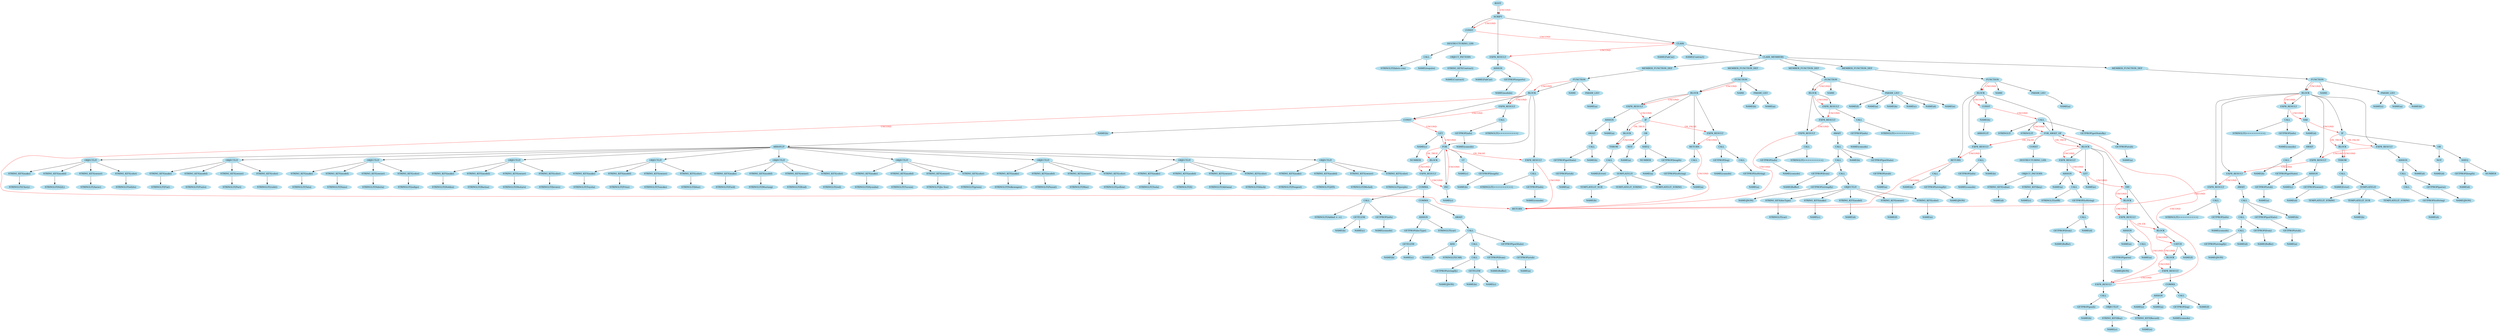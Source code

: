 digraph AST {
  node [color=lightblue2, style=filled];
  node0 [label="ROOT"];
  node1 [label="SCRIPT"];
  node0 -> node1 [weight=1];
  node2 [label="CONST"];
  node1 -> node2 [weight=1];
  node3 [label="DESTRUCTURING_LHS"];
  node2 -> node3 [weight=1];
  node4 [label="OBJECT_PATTERN"];
  node3 -> node4 [weight=1];
  node5 [label="STRING_KEY(Contract)"];
  node4 -> node5 [weight=1];
  node6 [label="NAME(Contract)"];
  node5 -> node6 [weight=1];
  node7 [label="CALL"];
  node3 -> node7 [weight=1];
  node8 [label="NAME(require)"];
  node7 -> node8 [weight=1];
  node9 [label="STRINGLIT(fabric-con)"];
  node7 -> node9 [weight=1];
  node10 [label="CLASS"];
  node2 -> node10 [label="UNCOND", fontcolor="red", weight=0.01, color="red"];
  node1 -> node10 [weight=1];
  node11 [label="NAME(FabCar)"];
  node10 -> node11 [weight=1];
  node12 [label="NAME(Contract)"];
  node10 -> node12 [weight=1];
  node13 [label="CLASS_MEMBERS"];
  node10 -> node13 [weight=1];
  node14 [label="MEMBER_FUNCTION_DEF"];
  node13 -> node14 [weight=1];
  node15 [label="FUNCTION"];
  node14 -> node15 [weight=1];
  node16 [label="NAME"];
  node15 -> node16 [weight=1];
  node17 [label="PARAM_LIST"];
  node15 -> node17 [weight=1];
  node18 [label="NAME(a)"];
  node17 -> node18 [weight=1];
  node19 [label="BLOCK"];
  node15 -> node19 [weight=1];
  node20 [label="EXPR_RESULT"];
  node19 -> node20 [weight=1];
  node21 [label="CALL"];
  node20 -> node21 [weight=1];
  node22 [label="GETPROP(info)"];
  node21 -> node22 [weight=1];
  node23 [label="NAME(console)"];
  node22 -> node23 [weight=1];
  node24 [label="STRINGLIT(==========)"];
  node21 -> node24 [weight=1];
  node25 [label="CONST"];
  node20 -> node25 [label="UNCOND", fontcolor="red", weight=0.01, color="red"];
  node19 -> node25 [weight=1];
  node26 [label="NAME(b)"];
  node25 -> node26 [weight=1];
  node27 [label="ARRAYLIT"];
  node26 -> node27 [weight=1];
  node28 [label="OBJECTLIT"];
  node27 -> node28 [weight=1];
  node29 [label="STRING_KEY(color)"];
  node28 -> node29 [weight=1];
  node30 [label="STRINGLIT(blue)"];
  node29 -> node30 [weight=1];
  node31 [label="STRING_KEY(make)"];
  node28 -> node31 [weight=1];
  node32 [label="STRINGLIT(Toyota)"];
  node31 -> node32 [weight=1];
  node33 [label="STRING_KEY(model)"];
  node28 -> node33 [weight=1];
  node34 [label="STRINGLIT(Prius)"];
  node33 -> node34 [weight=1];
  node35 [label="STRING_KEY(owner)"];
  node28 -> node35 [weight=1];
  node36 [label="STRINGLIT(Tomoko)"];
  node35 -> node36 [weight=1];
  node37 [label="OBJECTLIT"];
  node27 -> node37 [weight=1];
  node38 [label="STRING_KEY(color)"];
  node37 -> node38 [weight=1];
  node39 [label="STRINGLIT(red)"];
  node38 -> node39 [weight=1];
  node40 [label="STRING_KEY(make)"];
  node37 -> node40 [weight=1];
  node41 [label="STRINGLIT(Ford)"];
  node40 -> node41 [weight=1];
  node42 [label="STRING_KEY(model)"];
  node37 -> node42 [weight=1];
  node43 [label="STRINGLIT(Mustang)"];
  node42 -> node43 [weight=1];
  node44 [label="STRING_KEY(owner)"];
  node37 -> node44 [weight=1];
  node45 [label="STRINGLIT(Brad)"];
  node44 -> node45 [weight=1];
  node46 [label="OBJECTLIT"];
  node27 -> node46 [weight=1];
  node47 [label="STRING_KEY(color)"];
  node46 -> node47 [weight=1];
  node48 [label="STRINGLIT(green)"];
  node47 -> node48 [weight=1];
  node49 [label="STRING_KEY(make)"];
  node46 -> node49 [weight=1];
  node50 [label="STRINGLIT(Hyundai)"];
  node49 -> node50 [weight=1];
  node51 [label="STRING_KEY(model)"];
  node46 -> node51 [weight=1];
  node52 [label="STRINGLIT(Tucson)"];
  node51 -> node52 [weight=1];
  node53 [label="STRING_KEY(owner)"];
  node46 -> node53 [weight=1];
  node54 [label="STRINGLIT(Jin Soo)"];
  node53 -> node54 [weight=1];
  node55 [label="OBJECTLIT"];
  node27 -> node55 [weight=1];
  node56 [label="STRING_KEY(color)"];
  node55 -> node56 [weight=1];
  node57 [label="STRINGLIT(yellow)"];
  node56 -> node57 [weight=1];
  node58 [label="STRING_KEY(make)"];
  node55 -> node58 [weight=1];
  node59 [label="STRINGLIT(Volkswagen)"];
  node58 -> node59 [weight=1];
  node60 [label="STRING_KEY(model)"];
  node55 -> node60 [weight=1];
  node61 [label="STRINGLIT(Passat)"];
  node60 -> node61 [weight=1];
  node62 [label="STRING_KEY(owner)"];
  node55 -> node62 [weight=1];
  node63 [label="STRINGLIT(Max)"];
  node62 -> node63 [weight=1];
  node64 [label="OBJECTLIT"];
  node27 -> node64 [weight=1];
  node65 [label="STRING_KEY(color)"];
  node64 -> node65 [weight=1];
  node66 [label="STRINGLIT(black)"];
  node65 -> node66 [weight=1];
  node67 [label="STRING_KEY(make)"];
  node64 -> node67 [weight=1];
  node68 [label="STRINGLIT(Tesla)"];
  node67 -> node68 [weight=1];
  node69 [label="STRING_KEY(model)"];
  node64 -> node69 [weight=1];
  node70 [label="STRINGLIT(S)"];
  node69 -> node70 [weight=1];
  node71 [label="STRING_KEY(owner)"];
  node64 -> node71 [weight=1];
  node72 [label="STRINGLIT(Adriana)"];
  node71 -> node72 [weight=1];
  node73 [label="OBJECTLIT"];
  node27 -> node73 [weight=1];
  node74 [label="STRING_KEY(color)"];
  node73 -> node74 [weight=1];
  node75 [label="STRINGLIT(purple)"];
  node74 -> node75 [weight=1];
  node76 [label="STRING_KEY(make)"];
  node73 -> node76 [weight=1];
  node77 [label="STRINGLIT(Peugeot)"];
  node76 -> node77 [weight=1];
  node78 [label="STRING_KEY(model)"];
  node73 -> node78 [weight=1];
  node79 [label="STRINGLIT(205)"];
  node78 -> node79 [weight=1];
  node80 [label="STRING_KEY(owner)"];
  node73 -> node80 [weight=1];
  node81 [label="STRINGLIT(Michel)"];
  node80 -> node81 [weight=1];
  node82 [label="OBJECTLIT"];
  node27 -> node82 [weight=1];
  node83 [label="STRING_KEY(color)"];
  node82 -> node83 [weight=1];
  node84 [label="STRINGLIT(white)"];
  node83 -> node84 [weight=1];
  node85 [label="STRING_KEY(make)"];
  node82 -> node85 [weight=1];
  node86 [label="STRINGLIT(Chery)"];
  node85 -> node86 [weight=1];
  node87 [label="STRING_KEY(model)"];
  node82 -> node87 [weight=1];
  node88 [label="STRINGLIT(S22L)"];
  node87 -> node88 [weight=1];
  node89 [label="STRING_KEY(owner)"];
  node82 -> node89 [weight=1];
  node90 [label="STRINGLIT(Aarav)"];
  node89 -> node90 [weight=1];
  node91 [label="OBJECTLIT"];
  node27 -> node91 [weight=1];
  node92 [label="STRING_KEY(color)"];
  node91 -> node92 [weight=1];
  node93 [label="STRINGLIT(violet)"];
  node92 -> node93 [weight=1];
  node94 [label="STRING_KEY(make)"];
  node91 -> node94 [weight=1];
  node95 [label="STRINGLIT(Fiat)"];
  node94 -> node95 [weight=1];
  node96 [label="STRING_KEY(model)"];
  node91 -> node96 [weight=1];
  node97 [label="STRINGLIT(Punto)"];
  node96 -> node97 [weight=1];
  node98 [label="STRING_KEY(owner)"];
  node91 -> node98 [weight=1];
  node99 [label="STRINGLIT(Pari)"];
  node98 -> node99 [weight=1];
  node100 [label="OBJECTLIT"];
  node27 -> node100 [weight=1];
  node101 [label="STRING_KEY(color)"];
  node100 -> node101 [weight=1];
  node102 [label="STRINGLIT(indigo)"];
  node101 -> node102 [weight=1];
  node103 [label="STRING_KEY(make)"];
  node100 -> node103 [weight=1];
  node104 [label="STRINGLIT(Tata)"];
  node103 -> node104 [weight=1];
  node105 [label="STRING_KEY(model)"];
  node100 -> node105 [weight=1];
  node106 [label="STRINGLIT(Nano)"];
  node105 -> node106 [weight=1];
  node107 [label="STRING_KEY(owner)"];
  node100 -> node107 [weight=1];
  node108 [label="STRINGLIT(Valeria)"];
  node107 -> node108 [weight=1];
  node109 [label="OBJECTLIT"];
  node27 -> node109 [weight=1];
  node110 [label="STRING_KEY(color)"];
  node109 -> node110 [weight=1];
  node111 [label="STRINGLIT(brown)"];
  node110 -> node111 [weight=1];
  node112 [label="STRING_KEY(make)"];
  node109 -> node112 [weight=1];
  node113 [label="STRINGLIT(Holden)"];
  node112 -> node113 [weight=1];
  node114 [label="STRING_KEY(model)"];
  node109 -> node114 [weight=1];
  node115 [label="STRINGLIT(Barina)"];
  node114 -> node115 [weight=1];
  node116 [label="STRING_KEY(owner)"];
  node109 -> node116 [weight=1];
  node117 [label="STRINGLIT(Shotaro)"];
  node116 -> node117 [weight=1];
  node118 [label="LET"];
  node25 -> node118 [label="UNCOND", fontcolor="red", weight=0.01, color="red"];
  node119 [label="FOR"];
  node19 -> node119 [weight=1];
  node119 -> node118 [weight=1];
  node120 [label="NAME(c)"];
  node118 -> node120 [weight=1];
  node121 [label="NUMBER"];
  node120 -> node121 [weight=1];
  node118 -> node119 [label="UNCOND", fontcolor="red", weight=0.01, color="red"];
  node122 [label="LT"];
  node119 -> node122 [weight=1];
  node123 [label="NAME(c)"];
  node122 -> node123 [weight=1];
  node124 [label="GETPROP(length)"];
  node122 -> node124 [weight=1];
  node125 [label="NAME(b)"];
  node124 -> node125 [weight=1];
  node126 [label="INC"];
  node119 -> node126 [weight=1];
  node127 [label="NAME(c)"];
  node126 -> node127 [weight=1];
  node126 -> node119 [label="UNCOND", fontcolor="red", weight=0.01, color="red"];
  node128 [label="BLOCK"];
  node119 -> node128 [weight=1];
  node129 [label="EXPR_RESULT"];
  node128 -> node129 [weight=1];
  node130 [label="COMMA"];
  node129 -> node130 [weight=1];
  node131 [label="COMMA"];
  node130 -> node131 [weight=1];
  node132 [label="ASSIGN"];
  node131 -> node132 [weight=1];
  node133 [label="GETPROP(docType)"];
  node132 -> node133 [weight=1];
  node134 [label="GETELEM"];
  node133 -> node134 [weight=1];
  node135 [label="NAME(b)"];
  node134 -> node135 [weight=1];
  node136 [label="NAME(c)"];
  node134 -> node136 [weight=1];
  node137 [label="STRINGLIT(car)"];
  node132 -> node137 [weight=1];
  node138 [label="AWAIT"];
  node131 -> node138 [weight=1];
  node139 [label="CALL"];
  node138 -> node139 [weight=1];
  node140 [label="GETPROP(putState)"];
  node139 -> node140 [weight=1];
  node141 [label="GETPROP(stub)"];
  node140 -> node141 [weight=1];
  node142 [label="NAME(a)"];
  node141 -> node142 [weight=1];
  node143 [label="ADD"];
  node139 -> node143 [weight=1];
  node144 [label="STRINGLIT(CAR)"];
  node143 -> node144 [weight=1];
  node145 [label="NAME(c)"];
  node143 -> node145 [weight=1];
  node146 [label="CALL"];
  node139 -> node146 [weight=1];
  node147 [label="GETPROP(from)"];
  node146 -> node147 [weight=1];
  node148 [label="NAME(Buffer)"];
  node147 -> node148 [weight=1];
  node149 [label="CALL"];
  node146 -> node149 [weight=1];
  node150 [label="GETPROP(stringify)"];
  node149 -> node150 [weight=1];
  node151 [label="NAME(JSON)"];
  node150 -> node151 [weight=1];
  node152 [label="GETELEM"];
  node149 -> node152 [weight=1];
  node153 [label="NAME(b)"];
  node152 -> node153 [weight=1];
  node154 [label="NAME(c)"];
  node152 -> node154 [weight=1];
  node155 [label="CALL"];
  node130 -> node155 [weight=1];
  node156 [label="GETPROP(info)"];
  node155 -> node156 [weight=1];
  node157 [label="NAME(console)"];
  node156 -> node157 [weight=1];
  node158 [label="STRINGLIT(Added <-->)"];
  node155 -> node158 [weight=1];
  node159 [label="GETELEM"];
  node155 -> node159 [weight=1];
  node160 [label="NAME(b)"];
  node159 -> node160 [weight=1];
  node161 [label="NAME(c)"];
  node159 -> node161 [weight=1];
  node129 -> node126 [label="UNCOND", fontcolor="red", weight=0.01, color="red"];
  node128 -> node129 [label="UNCOND", fontcolor="red", weight=0.01, color="red"];
  node162 [label="EXPR_RESULT"];
  node119 -> node128 [label="ON_TRUE", fontcolor="red", weight=0.01, color="red"];
  node119 -> node162 [label="ON_FALSE", fontcolor="red", weight=0.01, color="red"];
  node19 -> node162 [weight=1];
  node163 [label="CALL"];
  node162 -> node163 [weight=1];
  node164 [label="GETPROP(info)"];
  node163 -> node164 [weight=1];
  node165 [label="NAME(console)"];
  node164 -> node165 [weight=1];
  node166 [label="STRINGLIT(==========)"];
  node163 -> node166 [weight=1];
  node162 -> RETURN [label="UNCOND", fontcolor="red", weight=0.01, color="red"];
  node19 -> node20 [label="UNCOND", fontcolor="red", weight=0.01, color="red"];
  node15 -> node19 [label="UNCOND", fontcolor="red", weight=0.01, color="red"];
  node167 [label="MEMBER_FUNCTION_DEF"];
  node13 -> node167 [weight=1];
  node168 [label="FUNCTION"];
  node167 -> node168 [weight=1];
  node169 [label="NAME"];
  node168 -> node169 [weight=1];
  node170 [label="PARAM_LIST"];
  node168 -> node170 [weight=1];
  node171 [label="NAME(a)"];
  node170 -> node171 [weight=1];
  node172 [label="NAME(b)"];
  node170 -> node172 [weight=1];
  node173 [label="BLOCK"];
  node168 -> node173 [weight=1];
  node174 [label="EXPR_RESULT"];
  node173 -> node174 [weight=1];
  node175 [label="ASSIGN"];
  node174 -> node175 [weight=1];
  node176 [label="NAME(a)"];
  node175 -> node176 [weight=1];
  node177 [label="AWAIT"];
  node175 -> node177 [weight=1];
  node178 [label="CALL"];
  node177 -> node178 [weight=1];
  node179 [label="GETPROP(getState)"];
  node178 -> node179 [weight=1];
  node180 [label="GETPROP(stub)"];
  node179 -> node180 [weight=1];
  node181 [label="NAME(a)"];
  node180 -> node181 [weight=1];
  node182 [label="NAME(b)"];
  node178 -> node182 [weight=1];
  node183 [label="IF"];
  node174 -> node183 [label="UNCOND", fontcolor="red", weight=0.01, color="red"];
  node173 -> node183 [weight=1];
  node184 [label="OR"];
  node183 -> node184 [weight=1];
  node185 [label="NOT"];
  node184 -> node185 [weight=1];
  node186 [label="NAME(a)"];
  node185 -> node186 [weight=1];
  node187 [label="SHEQ"];
  node184 -> node187 [weight=1];
  node188 [label="NUMBER"];
  node187 -> node188 [weight=1];
  node189 [label="GETPROP(length)"];
  node187 -> node189 [weight=1];
  node190 [label="NAME(a)"];
  node189 -> node190 [weight=1];
  node191 [label="BLOCK"];
  node183 -> node191 [weight=1];
  node192 [label="THROW"];
  node191 -> node192 [weight=1];
  node193 [label="CALL"];
  node192 -> node193 [weight=1];
  node194 [label="NAME(Error)"];
  node193 -> node194 [weight=1];
  node195 [label="TEMPLATELIT"];
  node193 -> node195 [weight=1];
  node196 [label="TEMPLATELIT_STRING"];
  node195 -> node196 [weight=1];
  node197 [label="TEMPLATELIT_SUB"];
  node195 -> node197 [weight=1];
  node198 [label="NAME(b)"];
  node197 -> node198 [weight=1];
  node199 [label="TEMPLATELIT_STRING"];
  node195 -> node199 [weight=1];
  node191 -> node192 [label="UNCOND", fontcolor="red", weight=0.01, color="red"];
  node200 [label="EXPR_RESULT"];
  node183 -> node191 [label="ON_TRUE", fontcolor="red", weight=0.01, color="red"];
  node183 -> node200 [label="ON_FALSE", fontcolor="red", weight=0.01, color="red"];
  node173 -> node200 [weight=1];
  node201 [label="CALL"];
  node200 -> node201 [weight=1];
  node202 [label="GETPROP(log)"];
  node201 -> node202 [weight=1];
  node203 [label="NAME(console)"];
  node202 -> node203 [weight=1];
  node204 [label="CALL"];
  node201 -> node204 [weight=1];
  node205 [label="GETPROP(toString)"];
  node204 -> node205 [weight=1];
  node206 [label="NAME(a)"];
  node205 -> node206 [weight=1];
  node207 [label="RETURN"];
  node200 -> node207 [label="UNCOND", fontcolor="red", weight=0.01, color="red"];
  node173 -> node207 [weight=1];
  node208 [label="CALL"];
  node207 -> node208 [weight=1];
  node209 [label="GETPROP(toString)"];
  node208 -> node209 [weight=1];
  node210 [label="NAME(a)"];
  node209 -> node210 [weight=1];
  node207 -> RETURN [label="UNCOND", fontcolor="red", weight=0.01, color="red"];
  node173 -> node174 [label="UNCOND", fontcolor="red", weight=0.01, color="red"];
  node168 -> node173 [label="UNCOND", fontcolor="red", weight=0.01, color="red"];
  node211 [label="MEMBER_FUNCTION_DEF"];
  node13 -> node211 [weight=1];
  node212 [label="FUNCTION"];
  node211 -> node212 [weight=1];
  node213 [label="NAME"];
  node212 -> node213 [weight=1];
  node214 [label="PARAM_LIST"];
  node212 -> node214 [weight=1];
  node215 [label="NAME(a)"];
  node214 -> node215 [weight=1];
  node216 [label="NAME(b)"];
  node214 -> node216 [weight=1];
  node217 [label="NAME(c)"];
  node214 -> node217 [weight=1];
  node218 [label="NAME(d)"];
  node214 -> node218 [weight=1];
  node219 [label="NAME(e)"];
  node214 -> node219 [weight=1];
  node220 [label="NAME(f)"];
  node214 -> node220 [weight=1];
  node221 [label="BLOCK"];
  node212 -> node221 [weight=1];
  node222 [label="EXPR_RESULT"];
  node221 -> node222 [weight=1];
  node223 [label="CALL"];
  node222 -> node223 [weight=1];
  node224 [label="GETPROP(info)"];
  node223 -> node224 [weight=1];
  node225 [label="NAME(console)"];
  node224 -> node225 [weight=1];
  node226 [label="STRINGLIT(==========)"];
  node223 -> node226 [weight=1];
  node227 [label="EXPR_RESULT"];
  node222 -> node227 [label="UNCOND", fontcolor="red", weight=0.01, color="red"];
  node221 -> node227 [weight=1];
  node228 [label="AWAIT"];
  node227 -> node228 [weight=1];
  node229 [label="CALL"];
  node228 -> node229 [weight=1];
  node230 [label="GETPROP(putState)"];
  node229 -> node230 [weight=1];
  node231 [label="GETPROP(stub)"];
  node230 -> node231 [weight=1];
  node232 [label="NAME(a)"];
  node231 -> node232 [weight=1];
  node233 [label="NAME(b)"];
  node229 -> node233 [weight=1];
  node234 [label="CALL"];
  node229 -> node234 [weight=1];
  node235 [label="GETPROP(from)"];
  node234 -> node235 [weight=1];
  node236 [label="NAME(Buffer)"];
  node235 -> node236 [weight=1];
  node237 [label="CALL"];
  node234 -> node237 [weight=1];
  node238 [label="GETPROP(stringify)"];
  node237 -> node238 [weight=1];
  node239 [label="NAME(JSON)"];
  node238 -> node239 [weight=1];
  node240 [label="OBJECTLIT"];
  node237 -> node240 [weight=1];
  node241 [label="STRING_KEY(color)"];
  node240 -> node241 [weight=1];
  node242 [label="NAME(e)"];
  node241 -> node242 [weight=1];
  node243 [label="STRING_KEY(docType)"];
  node240 -> node243 [weight=1];
  node244 [label="STRINGLIT(car)"];
  node243 -> node244 [weight=1];
  node245 [label="STRING_KEY(make)"];
  node240 -> node245 [weight=1];
  node246 [label="NAME(c)"];
  node245 -> node246 [weight=1];
  node247 [label="STRING_KEY(model)"];
  node240 -> node247 [weight=1];
  node248 [label="NAME(d)"];
  node247 -> node248 [weight=1];
  node249 [label="STRING_KEY(owner)"];
  node240 -> node249 [weight=1];
  node250 [label="NAME(f)"];
  node249 -> node250 [weight=1];
  node251 [label="EXPR_RESULT"];
  node227 -> node251 [label="UNCOND", fontcolor="red", weight=0.01, color="red"];
  node221 -> node251 [weight=1];
  node252 [label="CALL"];
  node251 -> node252 [weight=1];
  node253 [label="GETPROP(info)"];
  node252 -> node253 [weight=1];
  node254 [label="NAME(console)"];
  node253 -> node254 [weight=1];
  node255 [label="STRINGLIT(==========)"];
  node252 -> node255 [weight=1];
  node251 -> RETURN [label="UNCOND", fontcolor="red", weight=0.01, color="red"];
  node221 -> node222 [label="UNCOND", fontcolor="red", weight=0.01, color="red"];
  node212 -> node221 [label="UNCOND", fontcolor="red", weight=0.01, color="red"];
  node256 [label="MEMBER_FUNCTION_DEF"];
  node13 -> node256 [weight=1];
  node257 [label="FUNCTION"];
  node256 -> node257 [weight=1];
  node258 [label="NAME"];
  node257 -> node258 [weight=1];
  node259 [label="PARAM_LIST"];
  node257 -> node259 [weight=1];
  node260 [label="NAME(a)"];
  node259 -> node260 [weight=1];
  node261 [label="BLOCK"];
  node257 -> node261 [weight=1];
  node262 [label="CONST"];
  node261 -> node262 [weight=1];
  node263 [label="NAME(b)"];
  node262 -> node263 [weight=1];
  node264 [label="ARRAYLIT"];
  node263 -> node264 [weight=1];
  node265 [label="CALL"];
  node262 -> node265 [label="UNCOND", fontcolor="red", weight=0.01, color="red"];
  node266 [label="FOR_AWAIT_OF"];
  node261 -> node266 [weight=1];
  node267 [label="CONST"];
  node266 -> node267 [weight=1];
  node268 [label="DESTRUCTURING_LHS"];
  node267 -> node268 [weight=1];
  node269 [label="OBJECT_PATTERN"];
  node268 -> node269 [weight=1];
  node270 [label="STRING_KEY(key)"];
  node269 -> node270 [weight=1];
  node271 [label="NAME(c)"];
  node270 -> node271 [weight=1];
  node272 [label="STRING_KEY(value)"];
  node269 -> node272 [weight=1];
  node273 [label="NAME(d)"];
  node272 -> node273 [weight=1];
  node266 -> node265 [weight=1];
  node274 [label="GETPROP(getStateBy)"];
  node265 -> node274 [weight=1];
  node275 [label="GETPROP(stub)"];
  node274 -> node275 [weight=1];
  node276 [label="NAME(a)"];
  node275 -> node276 [weight=1];
  node277 [label="STRINGLIT"];
  node265 -> node277 [weight=1];
  node278 [label="STRINGLIT"];
  node265 -> node278 [weight=1];
  node265 -> node266 [label="UNCOND", fontcolor="red", weight=0.01, color="red"];
  node279 [label="BLOCK"];
  node266 -> node279 [weight=1];
  node280 [label="EXPR_RESULT"];
  node279 -> node280 [weight=1];
  node281 [label="ASSIGN"];
  node280 -> node281 [weight=1];
  node282 [label="NAME(a)"];
  node281 -> node282 [weight=1];
  node283 [label="CALL"];
  node281 -> node283 [weight=1];
  node284 [label="GETPROP(toString)"];
  node283 -> node284 [weight=1];
  node285 [label="CALL"];
  node284 -> node285 [weight=1];
  node286 [label="GETPROP(from)"];
  node285 -> node286 [weight=1];
  node287 [label="NAME(Buffer)"];
  node286 -> node287 [weight=1];
  node288 [label="NAME(d)"];
  node285 -> node288 [weight=1];
  node289 [label="STRINGLIT(utf8)"];
  node283 -> node289 [weight=1];
  node290 [label="LET"];
  node280 -> node290 [label="UNCOND", fontcolor="red", weight=0.01, color="red"];
  node279 -> node290 [weight=1];
  node291 [label="NAME(e)"];
  node290 -> node291 [weight=1];
  node292 [label="TRY"];
  node290 -> node292 [label="UNCOND", fontcolor="red", weight=0.01, color="red"];
  node279 -> node292 [weight=1];
  node293 [label="BLOCK"];
  node292 -> node293 [weight=1];
  node294 [label="EXPR_RESULT"];
  node293 -> node294 [weight=1];
  node295 [label="ASSIGN"];
  node294 -> node295 [weight=1];
  node296 [label="NAME(e)"];
  node295 -> node296 [weight=1];
  node297 [label="CALL"];
  node295 -> node297 [weight=1];
  node298 [label="GETPROP(parse)"];
  node297 -> node298 [weight=1];
  node299 [label="NAME(JSON)"];
  node298 -> node299 [weight=1];
  node300 [label="NAME(a)"];
  node297 -> node300 [weight=1];
  node301 [label="EXPR_RESULT"];
  node302 [label="BLOCK"];
  node294 -> node301 [label="UNCOND", fontcolor="red", weight=0.01, color="red"];
  node294 -> node302 [label="ON_EX", fontcolor="red", weight=0.01, color="red"];
  node293 -> node294 [label="UNCOND", fontcolor="red", weight=0.01, color="red"];
  node292 -> node302 [weight=1];
  node303 [label="CATCH"];
  node302 -> node303 [weight=1];
  node304 [label="NAME(f)"];
  node303 -> node304 [weight=1];
  node305 [label="BLOCK"];
  node303 -> node305 [weight=1];
  node306 [label="EXPR_RESULT"];
  node305 -> node306 [weight=1];
  node307 [label="COMMA"];
  node306 -> node307 [weight=1];
  node308 [label="CALL"];
  node307 -> node308 [weight=1];
  node309 [label="GETPROP(log)"];
  node308 -> node309 [weight=1];
  node310 [label="NAME(console)"];
  node309 -> node310 [weight=1];
  node311 [label="NAME(f)"];
  node308 -> node311 [weight=1];
  node312 [label="ASSIGN"];
  node307 -> node312 [weight=1];
  node313 [label="NAME(e)"];
  node312 -> node313 [weight=1];
  node314 [label="NAME(a)"];
  node312 -> node314 [weight=1];
  node306 -> node301 [label="UNCOND", fontcolor="red", weight=0.01, color="red"];
  node305 -> node306 [label="UNCOND", fontcolor="red", weight=0.01, color="red"];
  node303 -> node305 [label="UNCOND", fontcolor="red", weight=0.01, color="red"];
  node302 -> node303 [label="UNCOND", fontcolor="red", weight=0.01, color="red"];
  node292 -> node293 [label="UNCOND", fontcolor="red", weight=0.01, color="red"];
  node279 -> node301 [weight=1];
  node315 [label="CALL"];
  node301 -> node315 [weight=1];
  node316 [label="GETPROP(push)"];
  node315 -> node316 [weight=1];
  node317 [label="NAME(b)"];
  node316 -> node317 [weight=1];
  node318 [label="OBJECTLIT"];
  node315 -> node318 [weight=1];
  node319 [label="STRING_KEY(Key)"];
  node318 -> node319 [weight=1];
  node320 [label="NAME(c)"];
  node319 -> node320 [weight=1];
  node321 [label="STRING_KEY(Record)"];
  node318 -> node321 [weight=1];
  node322 [label="NAME(e)"];
  node321 -> node322 [weight=1];
  node301 -> node266 [label="UNCOND", fontcolor="red", weight=0.01, color="red"];
  node279 -> node280 [label="UNCOND", fontcolor="red", weight=0.01, color="red"];
  node323 [label="EXPR_RESULT"];
  node266 -> node279 [label="ON_TRUE", fontcolor="red", weight=0.01, color="red"];
  node266 -> node323 [label="ON_FALSE", fontcolor="red", weight=0.01, color="red"];
  node261 -> node323 [weight=1];
  node324 [label="CALL"];
  node323 -> node324 [weight=1];
  node325 [label="GETPROP(info)"];
  node324 -> node325 [weight=1];
  node326 [label="NAME(console)"];
  node325 -> node326 [weight=1];
  node327 [label="NAME(b)"];
  node324 -> node327 [weight=1];
  node328 [label="RETURN"];
  node323 -> node328 [label="UNCOND", fontcolor="red", weight=0.01, color="red"];
  node261 -> node328 [weight=1];
  node329 [label="CALL"];
  node328 -> node329 [weight=1];
  node330 [label="GETPROP(stringify)"];
  node329 -> node330 [weight=1];
  node331 [label="NAME(JSON)"];
  node330 -> node331 [weight=1];
  node332 [label="NAME(b)"];
  node329 -> node332 [weight=1];
  node328 -> RETURN [label="UNCOND", fontcolor="red", weight=0.01, color="red"];
  node261 -> node262 [label="UNCOND", fontcolor="red", weight=0.01, color="red"];
  node257 -> node261 [label="UNCOND", fontcolor="red", weight=0.01, color="red"];
  node333 [label="MEMBER_FUNCTION_DEF"];
  node13 -> node333 [weight=1];
  node334 [label="FUNCTION"];
  node333 -> node334 [weight=1];
  node335 [label="NAME"];
  node334 -> node335 [weight=1];
  node336 [label="PARAM_LIST"];
  node334 -> node336 [weight=1];
  node337 [label="NAME(a)"];
  node336 -> node337 [weight=1];
  node338 [label="NAME(b)"];
  node336 -> node338 [weight=1];
  node339 [label="NAME(c)"];
  node336 -> node339 [weight=1];
  node340 [label="BLOCK"];
  node334 -> node340 [weight=1];
  node341 [label="EXPR_RESULT"];
  node340 -> node341 [weight=1];
  node342 [label="CALL"];
  node341 -> node342 [weight=1];
  node343 [label="GETPROP(info)"];
  node342 -> node343 [weight=1];
  node344 [label="NAME(console)"];
  node343 -> node344 [weight=1];
  node345 [label="STRINGLIT(==========)"];
  node342 -> node345 [weight=1];
  node346 [label="VAR"];
  node341 -> node346 [label="UNCOND", fontcolor="red", weight=0.01, color="red"];
  node340 -> node346 [weight=1];
  node347 [label="NAME(d)"];
  node346 -> node347 [weight=1];
  node348 [label="AWAIT"];
  node347 -> node348 [weight=1];
  node349 [label="CALL"];
  node348 -> node349 [weight=1];
  node350 [label="GETPROP(getState)"];
  node349 -> node350 [weight=1];
  node351 [label="GETPROP(stub)"];
  node350 -> node351 [weight=1];
  node352 [label="NAME(a)"];
  node351 -> node352 [weight=1];
  node353 [label="NAME(b)"];
  node349 -> node353 [weight=1];
  node354 [label="IF"];
  node346 -> node354 [label="UNCOND", fontcolor="red", weight=0.01, color="red"];
  node340 -> node354 [weight=1];
  node355 [label="OR"];
  node354 -> node355 [weight=1];
  node356 [label="NOT"];
  node355 -> node356 [weight=1];
  node357 [label="NAME(d)"];
  node356 -> node357 [weight=1];
  node358 [label="SHEQ"];
  node355 -> node358 [weight=1];
  node359 [label="NUMBER"];
  node358 -> node359 [weight=1];
  node360 [label="GETPROP(length)"];
  node358 -> node360 [weight=1];
  node361 [label="NAME(d)"];
  node360 -> node361 [weight=1];
  node362 [label="BLOCK"];
  node354 -> node362 [weight=1];
  node363 [label="THROW"];
  node362 -> node363 [weight=1];
  node364 [label="CALL"];
  node363 -> node364 [weight=1];
  node365 [label="NAME(Error)"];
  node364 -> node365 [weight=1];
  node366 [label="TEMPLATELIT"];
  node364 -> node366 [weight=1];
  node367 [label="TEMPLATELIT_STRING"];
  node366 -> node367 [weight=1];
  node368 [label="TEMPLATELIT_SUB"];
  node366 -> node368 [weight=1];
  node369 [label="NAME(b)"];
  node368 -> node369 [weight=1];
  node370 [label="TEMPLATELIT_STRING"];
  node366 -> node370 [weight=1];
  node362 -> node363 [label="UNCOND", fontcolor="red", weight=0.01, color="red"];
  node371 [label="EXPR_RESULT"];
  node354 -> node362 [label="ON_TRUE", fontcolor="red", weight=0.01, color="red"];
  node354 -> node371 [label="ON_FALSE", fontcolor="red", weight=0.01, color="red"];
  node340 -> node371 [weight=1];
  node372 [label="ASSIGN"];
  node371 -> node372 [weight=1];
  node373 [label="NAME(d)"];
  node372 -> node373 [weight=1];
  node374 [label="CALL"];
  node372 -> node374 [weight=1];
  node375 [label="GETPROP(parse)"];
  node374 -> node375 [weight=1];
  node376 [label="NAME(JSON)"];
  node375 -> node376 [weight=1];
  node377 [label="CALL"];
  node374 -> node377 [weight=1];
  node378 [label="GETPROP(toString)"];
  node377 -> node378 [weight=1];
  node379 [label="NAME(d)"];
  node378 -> node379 [weight=1];
  node380 [label="EXPR_RESULT"];
  node371 -> node380 [label="UNCOND", fontcolor="red", weight=0.01, color="red"];
  node340 -> node380 [weight=1];
  node381 [label="ASSIGN"];
  node380 -> node381 [weight=1];
  node382 [label="GETPROP(owner)"];
  node381 -> node382 [weight=1];
  node383 [label="NAME(d)"];
  node382 -> node383 [weight=1];
  node384 [label="NAME(c)"];
  node381 -> node384 [weight=1];
  node385 [label="EXPR_RESULT"];
  node380 -> node385 [label="UNCOND", fontcolor="red", weight=0.01, color="red"];
  node340 -> node385 [weight=1];
  node386 [label="AWAIT"];
  node385 -> node386 [weight=1];
  node387 [label="CALL"];
  node386 -> node387 [weight=1];
  node388 [label="GETPROP(putState)"];
  node387 -> node388 [weight=1];
  node389 [label="GETPROP(stub)"];
  node388 -> node389 [weight=1];
  node390 [label="NAME(a)"];
  node389 -> node390 [weight=1];
  node391 [label="NAME(b)"];
  node387 -> node391 [weight=1];
  node392 [label="CALL"];
  node387 -> node392 [weight=1];
  node393 [label="GETPROP(from)"];
  node392 -> node393 [weight=1];
  node394 [label="NAME(Buffer)"];
  node393 -> node394 [weight=1];
  node395 [label="CALL"];
  node392 -> node395 [weight=1];
  node396 [label="GETPROP(stringify)"];
  node395 -> node396 [weight=1];
  node397 [label="NAME(JSON)"];
  node396 -> node397 [weight=1];
  node398 [label="NAME(d)"];
  node395 -> node398 [weight=1];
  node399 [label="EXPR_RESULT"];
  node385 -> node399 [label="UNCOND", fontcolor="red", weight=0.01, color="red"];
  node340 -> node399 [weight=1];
  node400 [label="CALL"];
  node399 -> node400 [weight=1];
  node401 [label="GETPROP(info)"];
  node400 -> node401 [weight=1];
  node402 [label="NAME(console)"];
  node401 -> node402 [weight=1];
  node403 [label="STRINGLIT(==========)"];
  node400 -> node403 [weight=1];
  node399 -> RETURN [label="UNCOND", fontcolor="red", weight=0.01, color="red"];
  node340 -> node341 [label="UNCOND", fontcolor="red", weight=0.01, color="red"];
  node334 -> node340 [label="UNCOND", fontcolor="red", weight=0.01, color="red"];
  node404 [label="EXPR_RESULT"];
  node10 -> node404 [label="UNCOND", fontcolor="red", weight=0.01, color="red"];
  node1 -> node404 [weight=1];
  node405 [label="ASSIGN"];
  node404 -> node405 [weight=1];
  node406 [label="GETPROP(exports)"];
  node405 -> node406 [weight=1];
  node407 [label="NAME(module)"];
  node406 -> node407 [weight=1];
  node408 [label="NAME(FabCar)"];
  node405 -> node408 [weight=1];
  node404 -> RETURN [label="UNCOND", fontcolor="red", weight=0.01, color="red"];
  node1 -> node2 [label="UNCOND", fontcolor="red", weight=0.01, color="red"];
  node0 -> node1 [label="UNCOND", fontcolor="red", weight=0.01, color="red"];
}

